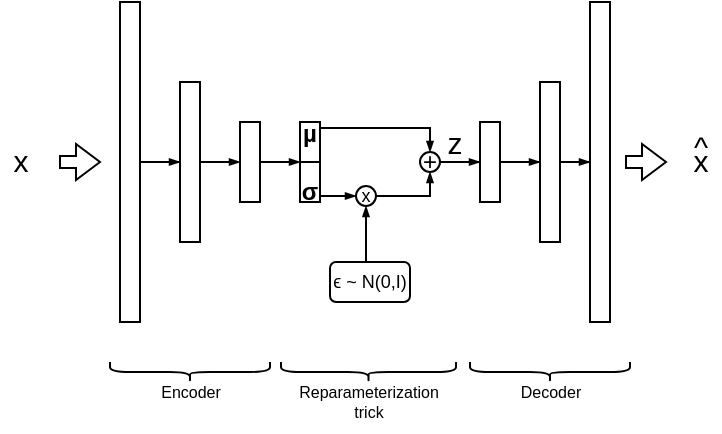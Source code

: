 <mxfile version="15.7.3" type="device"><diagram id="T9fTmxdfsA_th7Xy-upJ" name="Page-1"><mxGraphModel dx="977" dy="410" grid="1" gridSize="10" guides="1" tooltips="1" connect="1" arrows="1" fold="1" page="1" pageScale="1" pageWidth="850" pageHeight="1100" math="0" shadow="0"><root><mxCell id="0"/><mxCell id="1" parent="0"/><mxCell id="-uTkIkCl8_hDhlyXnkJW-9" style="edgeStyle=orthogonalEdgeStyle;rounded=0;orthogonalLoop=1;jettySize=auto;html=1;entryX=0;entryY=0.5;entryDx=0;entryDy=0;endArrow=blockThin;endFill=1;endSize=3;" edge="1" parent="1" source="-uTkIkCl8_hDhlyXnkJW-1" target="-uTkIkCl8_hDhlyXnkJW-2"><mxGeometry relative="1" as="geometry"/></mxCell><mxCell id="-uTkIkCl8_hDhlyXnkJW-1" value="" style="rounded=0;whiteSpace=wrap;html=1;" vertex="1" parent="1"><mxGeometry x="240" y="360" width="10" height="160" as="geometry"/></mxCell><mxCell id="-uTkIkCl8_hDhlyXnkJW-10" style="edgeStyle=orthogonalEdgeStyle;rounded=0;orthogonalLoop=1;jettySize=auto;html=1;exitX=1;exitY=0.5;exitDx=0;exitDy=0;entryX=0;entryY=0.5;entryDx=0;entryDy=0;endArrow=blockThin;endFill=1;endSize=3;startArrow=none;" edge="1" parent="1" source="-uTkIkCl8_hDhlyXnkJW-28" target="-uTkIkCl8_hDhlyXnkJW-3"><mxGeometry relative="1" as="geometry"/></mxCell><mxCell id="-uTkIkCl8_hDhlyXnkJW-2" value="" style="rounded=0;whiteSpace=wrap;html=1;" vertex="1" parent="1"><mxGeometry x="270" y="400" width="10" height="80" as="geometry"/></mxCell><mxCell id="-uTkIkCl8_hDhlyXnkJW-21" style="edgeStyle=orthogonalEdgeStyle;rounded=0;orthogonalLoop=1;jettySize=auto;html=1;exitX=1;exitY=0.25;exitDx=0;exitDy=0;entryX=0.5;entryY=0;entryDx=0;entryDy=0;fontSize=9;endArrow=blockThin;endFill=1;endSize=3;" edge="1" parent="1" source="-uTkIkCl8_hDhlyXnkJW-3" target="-uTkIkCl8_hDhlyXnkJW-15"><mxGeometry relative="1" as="geometry"><Array as="points"><mxPoint x="340" y="423"/><mxPoint x="395" y="423"/></Array></mxGeometry></mxCell><mxCell id="-uTkIkCl8_hDhlyXnkJW-3" value="&lt;strong&gt;µ&lt;br&gt;&lt;/strong&gt;&lt;b&gt;&lt;br&gt;σ&lt;/b&gt;" style="rounded=0;whiteSpace=wrap;html=1;" vertex="1" parent="1"><mxGeometry x="330" y="420" width="10" height="40" as="geometry"/></mxCell><mxCell id="-uTkIkCl8_hDhlyXnkJW-12" style="edgeStyle=orthogonalEdgeStyle;rounded=0;orthogonalLoop=1;jettySize=auto;html=1;entryX=0;entryY=0.5;entryDx=0;entryDy=0;endArrow=blockThin;endFill=1;endSize=3;" edge="1" parent="1" source="-uTkIkCl8_hDhlyXnkJW-4" target="-uTkIkCl8_hDhlyXnkJW-5"><mxGeometry relative="1" as="geometry"/></mxCell><mxCell id="-uTkIkCl8_hDhlyXnkJW-4" value="" style="rounded=0;whiteSpace=wrap;html=1;" vertex="1" parent="1"><mxGeometry x="420" y="420" width="10" height="40" as="geometry"/></mxCell><mxCell id="-uTkIkCl8_hDhlyXnkJW-13" style="edgeStyle=orthogonalEdgeStyle;rounded=0;orthogonalLoop=1;jettySize=auto;html=1;entryX=0;entryY=0.5;entryDx=0;entryDy=0;endArrow=blockThin;endFill=1;endSize=3;" edge="1" parent="1" source="-uTkIkCl8_hDhlyXnkJW-5" target="-uTkIkCl8_hDhlyXnkJW-6"><mxGeometry relative="1" as="geometry"/></mxCell><mxCell id="-uTkIkCl8_hDhlyXnkJW-5" value="" style="rounded=0;whiteSpace=wrap;html=1;" vertex="1" parent="1"><mxGeometry x="450" y="400" width="10" height="80" as="geometry"/></mxCell><mxCell id="-uTkIkCl8_hDhlyXnkJW-6" value="" style="rounded=0;whiteSpace=wrap;html=1;" vertex="1" parent="1"><mxGeometry x="475" y="360" width="10" height="160" as="geometry"/></mxCell><mxCell id="-uTkIkCl8_hDhlyXnkJW-7" value="" style="endArrow=none;html=1;rounded=0;exitX=0;exitY=0.5;exitDx=0;exitDy=0;entryX=1;entryY=0.5;entryDx=0;entryDy=0;" edge="1" parent="1" source="-uTkIkCl8_hDhlyXnkJW-3" target="-uTkIkCl8_hDhlyXnkJW-3"><mxGeometry width="50" height="50" relative="1" as="geometry"><mxPoint x="300" y="540" as="sourcePoint"/><mxPoint x="350" y="490" as="targetPoint"/></mxGeometry></mxCell><mxCell id="-uTkIkCl8_hDhlyXnkJW-18" style="edgeStyle=orthogonalEdgeStyle;rounded=0;orthogonalLoop=1;jettySize=auto;html=1;endArrow=blockThin;endFill=1;endSize=3;entryX=0;entryY=0.5;entryDx=0;entryDy=0;" edge="1" parent="1" source="-uTkIkCl8_hDhlyXnkJW-15" target="-uTkIkCl8_hDhlyXnkJW-4"><mxGeometry relative="1" as="geometry"><mxPoint x="420" y="440" as="targetPoint"/></mxGeometry></mxCell><mxCell id="-uTkIkCl8_hDhlyXnkJW-15" value="+" style="ellipse;whiteSpace=wrap;html=1;aspect=fixed;" vertex="1" parent="1"><mxGeometry x="390" y="435" width="10" height="10" as="geometry"/></mxCell><mxCell id="-uTkIkCl8_hDhlyXnkJW-27" style="edgeStyle=orthogonalEdgeStyle;rounded=0;orthogonalLoop=1;jettySize=auto;html=1;entryX=0.5;entryY=1;entryDx=0;entryDy=0;fontSize=9;endArrow=blockThin;endFill=1;endSize=3;exitX=1;exitY=0.5;exitDx=0;exitDy=0;" edge="1" parent="1" source="-uTkIkCl8_hDhlyXnkJW-16" target="-uTkIkCl8_hDhlyXnkJW-15"><mxGeometry relative="1" as="geometry"><Array as="points"><mxPoint x="395" y="457"/></Array></mxGeometry></mxCell><mxCell id="-uTkIkCl8_hDhlyXnkJW-16" value="x" style="ellipse;whiteSpace=wrap;html=1;aspect=fixed;fontSize=9;" vertex="1" parent="1"><mxGeometry x="358" y="452" width="10" height="10" as="geometry"/></mxCell><mxCell id="-uTkIkCl8_hDhlyXnkJW-22" style="edgeStyle=orthogonalEdgeStyle;rounded=0;orthogonalLoop=1;jettySize=auto;html=1;exitX=1;exitY=0.75;exitDx=0;exitDy=0;entryX=0;entryY=0.5;entryDx=0;entryDy=0;fontSize=9;endArrow=blockThin;endFill=1;endSize=3;" edge="1" parent="1" source="-uTkIkCl8_hDhlyXnkJW-3" target="-uTkIkCl8_hDhlyXnkJW-16"><mxGeometry relative="1" as="geometry"><mxPoint x="340" y="486" as="sourcePoint"/><mxPoint x="395" y="491" as="targetPoint"/><Array as="points"><mxPoint x="340" y="457"/></Array></mxGeometry></mxCell><mxCell id="-uTkIkCl8_hDhlyXnkJW-26" value="" style="edgeStyle=orthogonalEdgeStyle;rounded=0;orthogonalLoop=1;jettySize=auto;html=1;fontSize=9;endArrow=blockThin;endFill=1;endSize=3;entryX=0.5;entryY=1;entryDx=0;entryDy=0;" edge="1" parent="1" source="-uTkIkCl8_hDhlyXnkJW-25" target="-uTkIkCl8_hDhlyXnkJW-16"><mxGeometry relative="1" as="geometry"><Array as="points"><mxPoint x="363" y="470"/><mxPoint x="363" y="470"/></Array></mxGeometry></mxCell><mxCell id="-uTkIkCl8_hDhlyXnkJW-25" value="ϵ ~ N(0,I)" style="rounded=1;whiteSpace=wrap;html=1;fontSize=9;" vertex="1" parent="1"><mxGeometry x="345" y="490" width="40" height="20" as="geometry"/></mxCell><mxCell id="-uTkIkCl8_hDhlyXnkJW-28" value="" style="rounded=0;whiteSpace=wrap;html=1;" vertex="1" parent="1"><mxGeometry x="300" y="420" width="10" height="40" as="geometry"/></mxCell><mxCell id="-uTkIkCl8_hDhlyXnkJW-29" value="" style="edgeStyle=orthogonalEdgeStyle;rounded=0;orthogonalLoop=1;jettySize=auto;html=1;exitX=1;exitY=0.5;exitDx=0;exitDy=0;entryX=0;entryY=0.5;entryDx=0;entryDy=0;endArrow=blockThin;endFill=1;endSize=3;" edge="1" parent="1" source="-uTkIkCl8_hDhlyXnkJW-2" target="-uTkIkCl8_hDhlyXnkJW-28"><mxGeometry relative="1" as="geometry"><mxPoint x="290" y="440" as="sourcePoint"/><mxPoint x="330" y="440" as="targetPoint"/></mxGeometry></mxCell><mxCell id="-uTkIkCl8_hDhlyXnkJW-31" value="" style="html=1;shadow=0;dashed=0;align=center;verticalAlign=middle;shape=mxgraph.arrows2.arrow;dy=0.67;dx=12;notch=0;fontSize=9;" vertex="1" parent="1"><mxGeometry x="210" y="431" width="20" height="18" as="geometry"/></mxCell><mxCell id="-uTkIkCl8_hDhlyXnkJW-32" value="" style="html=1;shadow=0;dashed=0;align=center;verticalAlign=middle;shape=mxgraph.arrows2.arrow;dy=0.67;dx=12;notch=0;fontSize=9;" vertex="1" parent="1"><mxGeometry x="493" y="431" width="20" height="18" as="geometry"/></mxCell><mxCell id="-uTkIkCl8_hDhlyXnkJW-34" value="&lt;font style=&quot;font-size: 15px&quot;&gt;x&lt;/font&gt;" style="text;html=1;align=center;verticalAlign=middle;resizable=0;points=[];autosize=1;strokeColor=none;fillColor=none;fontSize=9;" vertex="1" parent="1"><mxGeometry x="180" y="429" width="20" height="20" as="geometry"/></mxCell><mxCell id="-uTkIkCl8_hDhlyXnkJW-35" value="&lt;font style=&quot;font-size: 15px&quot;&gt;x&lt;/font&gt;" style="text;html=1;align=center;verticalAlign=middle;resizable=0;points=[];autosize=1;strokeColor=none;fillColor=none;fontSize=9;" vertex="1" parent="1"><mxGeometry x="520" y="429" width="20" height="20" as="geometry"/></mxCell><mxCell id="-uTkIkCl8_hDhlyXnkJW-36" value="&lt;font style=&quot;font-size: 15px&quot;&gt;^&lt;/font&gt;" style="text;html=1;align=center;verticalAlign=middle;resizable=0;points=[];autosize=1;strokeColor=none;fillColor=none;fontSize=9;" vertex="1" parent="1"><mxGeometry x="520" y="422" width="20" height="20" as="geometry"/></mxCell><mxCell id="-uTkIkCl8_hDhlyXnkJW-38" value="&lt;font style=&quot;font-size: 15px&quot;&gt;z&lt;/font&gt;" style="text;html=1;align=center;verticalAlign=middle;resizable=0;points=[];autosize=1;strokeColor=none;fillColor=none;fontSize=9;" vertex="1" parent="1"><mxGeometry x="397" y="420" width="20" height="20" as="geometry"/></mxCell><mxCell id="-uTkIkCl8_hDhlyXnkJW-39" value="" style="shape=curlyBracket;whiteSpace=wrap;html=1;rounded=1;fontSize=15;rotation=-90;" vertex="1" parent="1"><mxGeometry x="270" y="505" width="10" height="80" as="geometry"/></mxCell><mxCell id="-uTkIkCl8_hDhlyXnkJW-40" value="" style="shape=curlyBracket;whiteSpace=wrap;html=1;rounded=1;fontSize=15;rotation=-90;" vertex="1" parent="1"><mxGeometry x="359.25" y="501.25" width="10" height="87.5" as="geometry"/></mxCell><mxCell id="-uTkIkCl8_hDhlyXnkJW-41" value="" style="shape=curlyBracket;whiteSpace=wrap;html=1;rounded=1;fontSize=15;rotation=-90;" vertex="1" parent="1"><mxGeometry x="450" y="505" width="10" height="80" as="geometry"/></mxCell><mxCell id="-uTkIkCl8_hDhlyXnkJW-42" value="Encoder" style="text;html=1;align=center;verticalAlign=middle;resizable=0;points=[];autosize=1;strokeColor=none;fillColor=none;fontSize=8;" vertex="1" parent="1"><mxGeometry x="250" y="545" width="50" height="20" as="geometry"/></mxCell><mxCell id="-uTkIkCl8_hDhlyXnkJW-43" value="Reparameterization&lt;br style=&quot;font-size: 8px;&quot;&gt;trick" style="text;html=1;align=center;verticalAlign=middle;resizable=0;points=[];autosize=1;strokeColor=none;fillColor=none;fontSize=8;" vertex="1" parent="1"><mxGeometry x="319.25" y="545" width="90" height="30" as="geometry"/></mxCell><mxCell id="-uTkIkCl8_hDhlyXnkJW-44" value="Decoder" style="text;html=1;align=center;verticalAlign=middle;resizable=0;points=[];autosize=1;strokeColor=none;fillColor=none;fontSize=8;" vertex="1" parent="1"><mxGeometry x="430" y="545" width="50" height="20" as="geometry"/></mxCell></root></mxGraphModel></diagram></mxfile>